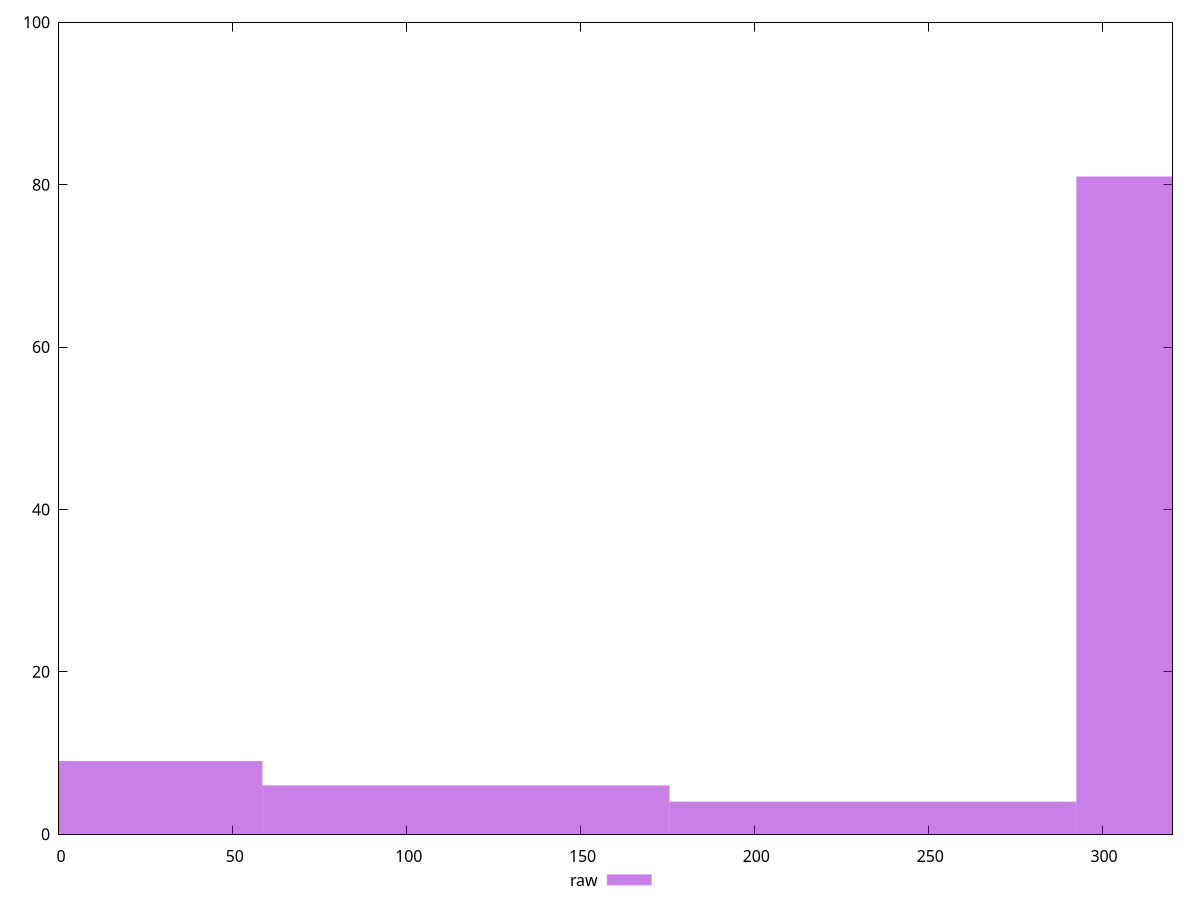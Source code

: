 reset

$raw <<EOF
0 9
351.141612537402 81
117.047204179134 6
234.094408358268 4
EOF

set key outside below
set boxwidth 117.047204179134
set xrange [0:320.262]
set yrange [0:100]
set trange [0:100]
set style fill transparent solid 0.5 noborder
set terminal svg size 640, 490 enhanced background rgb 'white'
set output "reprap/uses-rel-preconnect/samples/pages/raw/histogram.svg"

plot $raw title "raw" with boxes

reset
